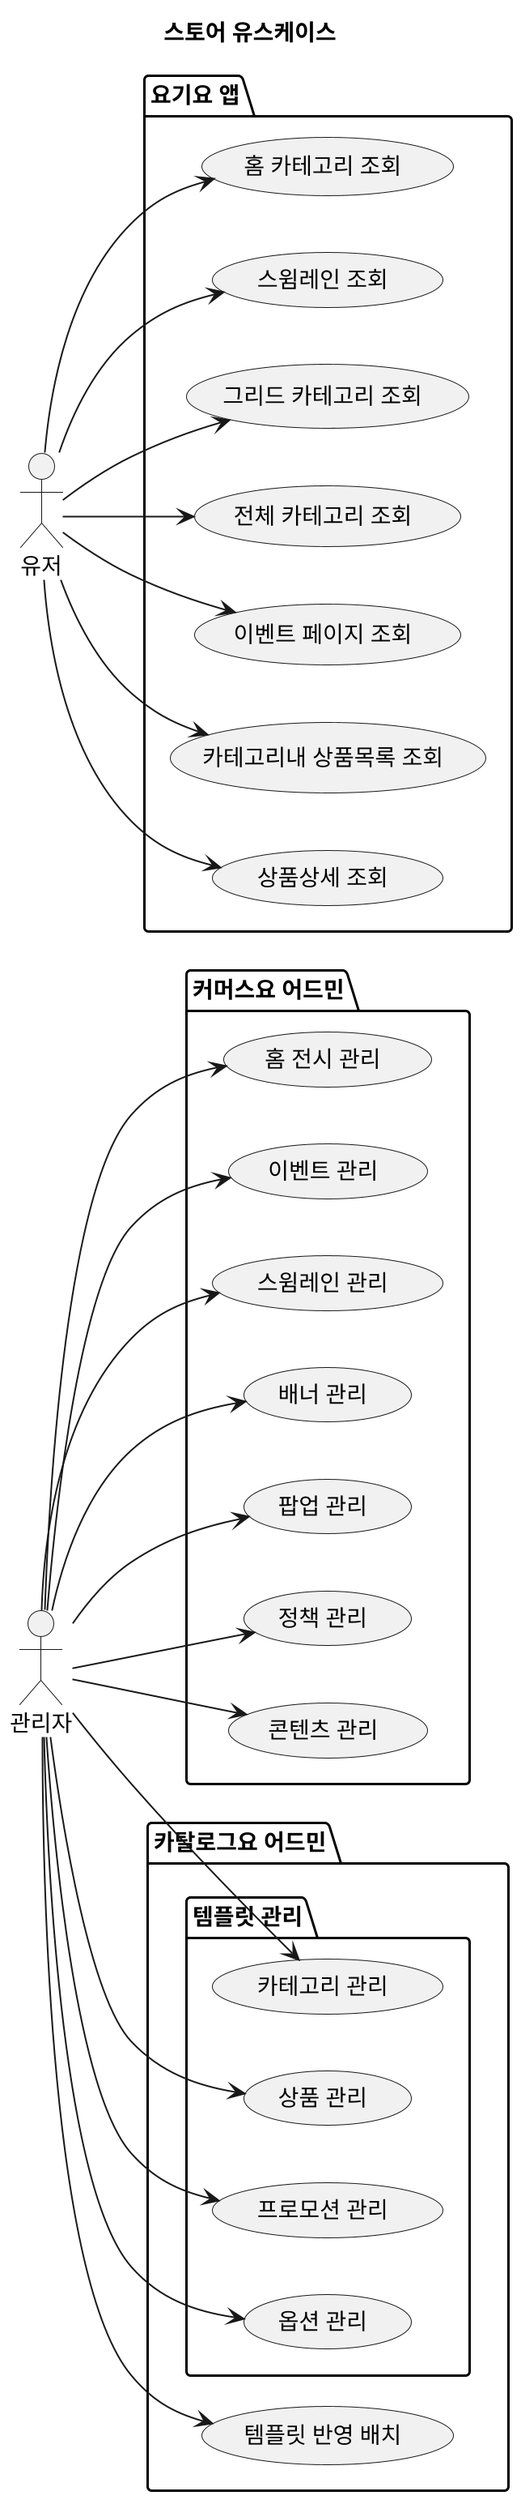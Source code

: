@startuml 마이데이터 유스케이스
skinparam defaultFontName D2Coding

scale 2
title 스토어 유스케이스

left to right direction
actor "관리자" as admin
actor "유저" as user

package "요기요 앱" as ygy_app {
    usecase "홈 카테고리 조회" as home_category
    usecase "스윔레인 조회" as swimlane
    usecase "그리드 카테고리 조회" as grid_category
    usecase "전체 카테고리 조회" as total_category
    usecase "이벤트 페이지 조회" as event_page
    usecase "카테고리내 상품목록 조회" as category_products
    usecase "상품상세 조회" as product_detail
}

package "커머스요 어드민" as commerceyo_admin {
    usecase "홈 전시 관리" as home_display_management
    usecase "이벤트 관리" as event_management
    usecase "스윔레인 관리" as swimlane_management
    usecase "배너 관리" as banner_management
    usecase "팝업 관리" as popup_management
    usecase "정책 관리" as policy_management
    usecase "콘텐츠 관리" as contents_management
}

package "카탈로그요 어드민" as catalogyo_admin {
    package "템플릿 관리" as catalogyo_template {
        usecase "카테고리 관리" as category_management
        usecase "상품 관리" as product_management
        usecase "프로모션 관리" as promotion_management
        usecase "옵션 관리" as option_management
    }
    usecase "템플릿 반영 배치" as category_sync_management
}

user --> home_category
user --> swimlane 
user --> grid_category 
user --> total_category 
user --> event_page 
user --> category_products 
user --> product_detail 

admin --> home_display_management
admin --> event_management
admin --> swimlane_management
admin --> banner_management
admin --> popup_management
admin --> policy_management
admin --> contents_management

admin --> category_sync_management
admin --> category_management
admin --> product_management
admin --> promotion_management
admin --> option_management
@enduml
